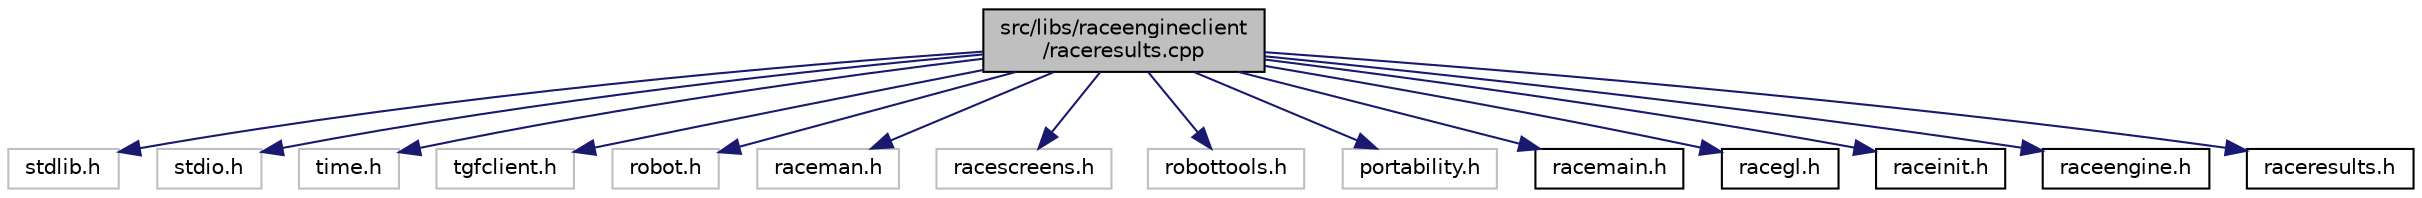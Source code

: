 digraph "src/libs/raceengineclient/raceresults.cpp"
{
  edge [fontname="Helvetica",fontsize="10",labelfontname="Helvetica",labelfontsize="10"];
  node [fontname="Helvetica",fontsize="10",shape=record];
  Node1 [label="src/libs/raceengineclient\l/raceresults.cpp",height=0.2,width=0.4,color="black", fillcolor="grey75", style="filled", fontcolor="black"];
  Node1 -> Node2 [color="midnightblue",fontsize="10",style="solid",fontname="Helvetica"];
  Node2 [label="stdlib.h",height=0.2,width=0.4,color="grey75", fillcolor="white", style="filled"];
  Node1 -> Node3 [color="midnightblue",fontsize="10",style="solid",fontname="Helvetica"];
  Node3 [label="stdio.h",height=0.2,width=0.4,color="grey75", fillcolor="white", style="filled"];
  Node1 -> Node4 [color="midnightblue",fontsize="10",style="solid",fontname="Helvetica"];
  Node4 [label="time.h",height=0.2,width=0.4,color="grey75", fillcolor="white", style="filled"];
  Node1 -> Node5 [color="midnightblue",fontsize="10",style="solid",fontname="Helvetica"];
  Node5 [label="tgfclient.h",height=0.2,width=0.4,color="grey75", fillcolor="white", style="filled"];
  Node1 -> Node6 [color="midnightblue",fontsize="10",style="solid",fontname="Helvetica"];
  Node6 [label="robot.h",height=0.2,width=0.4,color="grey75", fillcolor="white", style="filled"];
  Node1 -> Node7 [color="midnightblue",fontsize="10",style="solid",fontname="Helvetica"];
  Node7 [label="raceman.h",height=0.2,width=0.4,color="grey75", fillcolor="white", style="filled"];
  Node1 -> Node8 [color="midnightblue",fontsize="10",style="solid",fontname="Helvetica"];
  Node8 [label="racescreens.h",height=0.2,width=0.4,color="grey75", fillcolor="white", style="filled"];
  Node1 -> Node9 [color="midnightblue",fontsize="10",style="solid",fontname="Helvetica"];
  Node9 [label="robottools.h",height=0.2,width=0.4,color="grey75", fillcolor="white", style="filled"];
  Node1 -> Node10 [color="midnightblue",fontsize="10",style="solid",fontname="Helvetica"];
  Node10 [label="portability.h",height=0.2,width=0.4,color="grey75", fillcolor="white", style="filled"];
  Node1 -> Node11 [color="midnightblue",fontsize="10",style="solid",fontname="Helvetica"];
  Node11 [label="racemain.h",height=0.2,width=0.4,color="black", fillcolor="white", style="filled",URL="$racemain_8h.html"];
  Node1 -> Node12 [color="midnightblue",fontsize="10",style="solid",fontname="Helvetica"];
  Node12 [label="racegl.h",height=0.2,width=0.4,color="black", fillcolor="white", style="filled",URL="$racegl_8h.html"];
  Node1 -> Node13 [color="midnightblue",fontsize="10",style="solid",fontname="Helvetica"];
  Node13 [label="raceinit.h",height=0.2,width=0.4,color="black", fillcolor="white", style="filled",URL="$raceinit_8h.html"];
  Node1 -> Node14 [color="midnightblue",fontsize="10",style="solid",fontname="Helvetica"];
  Node14 [label="raceengine.h",height=0.2,width=0.4,color="black", fillcolor="white", style="filled",URL="$raceengine_8h.html"];
  Node1 -> Node15 [color="midnightblue",fontsize="10",style="solid",fontname="Helvetica"];
  Node15 [label="raceresults.h",height=0.2,width=0.4,color="black", fillcolor="white", style="filled",URL="$raceresults_8h.html"];
}
